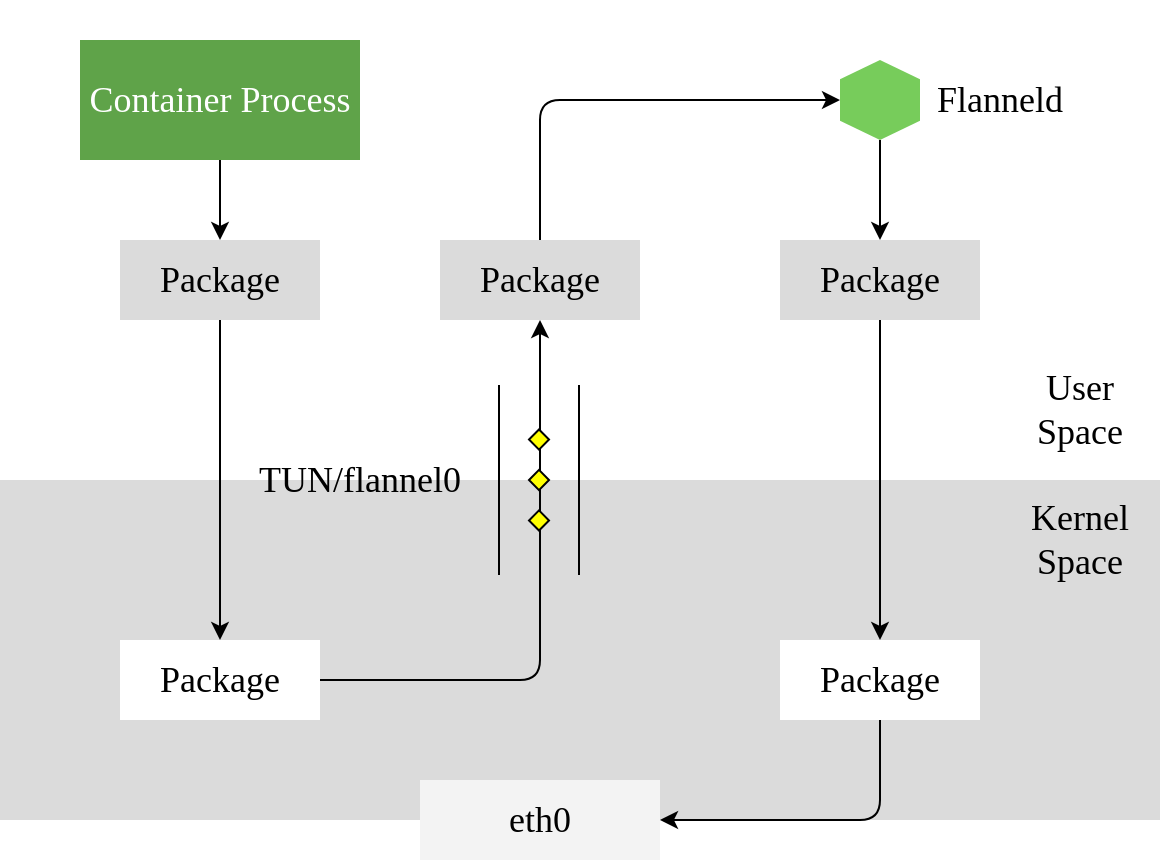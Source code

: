 <mxfile version="14.6.13" type="device"><diagram id="_mf5YnNyLOEZ22Et4ByT" name="第 1 页"><mxGraphModel dx="946" dy="1766" grid="1" gridSize="10" guides="1" tooltips="1" connect="1" arrows="1" fold="1" page="1" pageScale="1" pageWidth="827" pageHeight="1169" math="0" shadow="0"><root><mxCell id="0"/><mxCell id="1" parent="0"/><mxCell id="lLu2zm28SaOaw0bePs3j-15" value="" style="group" vertex="1" connectable="0" parent="1"><mxGeometry x="220" y="-70" width="580" height="410" as="geometry"/></mxCell><mxCell id="lLu2zm28SaOaw0bePs3j-3" value="" style="rounded=0;whiteSpace=wrap;html=1;fontFamily=Comic Sans MS;fontSize=18;fontColor=#FFFFFF;fillColor=#FFFFFF;strokeColor=none;" vertex="1" parent="lLu2zm28SaOaw0bePs3j-15"><mxGeometry width="580" height="240" as="geometry"/></mxCell><mxCell id="lLu2zm28SaOaw0bePs3j-1" value="" style="rounded=0;whiteSpace=wrap;html=1;strokeColor=none;fillColor=#DBDBDB;" vertex="1" parent="lLu2zm28SaOaw0bePs3j-15"><mxGeometry y="240" width="580" height="170" as="geometry"/></mxCell><mxCell id="lLu2zm28SaOaw0bePs3j-23" value="User Space" style="text;html=1;strokeColor=none;fillColor=none;align=center;verticalAlign=middle;whiteSpace=wrap;rounded=0;fontFamily=Comic Sans MS;fontSize=18;fontColor=#000000;" vertex="1" parent="lLu2zm28SaOaw0bePs3j-15"><mxGeometry x="520" y="195" width="40" height="20" as="geometry"/></mxCell><mxCell id="lLu2zm28SaOaw0bePs3j-24" value="Kernel Space" style="text;html=1;strokeColor=none;fillColor=none;align=center;verticalAlign=middle;whiteSpace=wrap;rounded=0;fontFamily=Comic Sans MS;fontSize=18;fontColor=#000000;" vertex="1" parent="lLu2zm28SaOaw0bePs3j-15"><mxGeometry x="520" y="260" width="40" height="20" as="geometry"/></mxCell><mxCell id="lLu2zm28SaOaw0bePs3j-2" value="Container Process" style="rounded=0;whiteSpace=wrap;html=1;strokeColor=none;fontFamily=Comic Sans MS;fontSize=18;fontColor=#FFFFFF;fillColor=#5FA349;" vertex="1" parent="1"><mxGeometry x="260" y="-50" width="140" height="60" as="geometry"/></mxCell><mxCell id="lLu2zm28SaOaw0bePs3j-4" value="Package" style="rounded=0;whiteSpace=wrap;html=1;fontFamily=Comic Sans MS;fontSize=18;fillColor=#DBDBDB;strokeColor=none;" vertex="1" parent="1"><mxGeometry x="280" y="50" width="100" height="40" as="geometry"/></mxCell><mxCell id="lLu2zm28SaOaw0bePs3j-5" value="Package" style="rounded=0;whiteSpace=wrap;html=1;fontFamily=Comic Sans MS;fontSize=18;fillColor=#FFFFFF;strokeColor=none;" vertex="1" parent="1"><mxGeometry x="280" y="250" width="100" height="40" as="geometry"/></mxCell><mxCell id="lLu2zm28SaOaw0bePs3j-7" value="TUN/flannel0" style="text;html=1;strokeColor=none;fillColor=none;align=center;verticalAlign=middle;whiteSpace=wrap;rounded=0;fontFamily=Comic Sans MS;fontSize=18;fontColor=#000000;" vertex="1" parent="1"><mxGeometry x="340" y="155" width="120" height="30" as="geometry"/></mxCell><mxCell id="lLu2zm28SaOaw0bePs3j-8" value="Package" style="rounded=0;whiteSpace=wrap;html=1;fontFamily=Comic Sans MS;fontSize=18;strokeColor=none;fillColor=#DBDBDB;" vertex="1" parent="1"><mxGeometry x="440" y="50" width="100" height="40" as="geometry"/></mxCell><mxCell id="lLu2zm28SaOaw0bePs3j-10" value="" style="whiteSpace=wrap;html=1;shape=mxgraph.basic.isocube;isoAngle=15;fontFamily=Comic Sans MS;fontSize=18;fontColor=#000000;fillColor=#77CC5B;strokeColor=none;" vertex="1" parent="1"><mxGeometry x="640" y="-40" width="40" height="40" as="geometry"/></mxCell><mxCell id="lLu2zm28SaOaw0bePs3j-11" value="Flanneld" style="text;html=1;strokeColor=none;fillColor=none;align=center;verticalAlign=middle;whiteSpace=wrap;rounded=0;fontFamily=Comic Sans MS;fontSize=18;fontColor=#000000;" vertex="1" parent="1"><mxGeometry x="700" y="-30" width="40" height="20" as="geometry"/></mxCell><mxCell id="lLu2zm28SaOaw0bePs3j-12" value="Package" style="rounded=0;whiteSpace=wrap;html=1;fontFamily=Comic Sans MS;fontSize=18;strokeColor=none;fillColor=#DBDBDB;" vertex="1" parent="1"><mxGeometry x="610" y="50" width="100" height="40" as="geometry"/></mxCell><mxCell id="lLu2zm28SaOaw0bePs3j-13" value="Package" style="rounded=0;whiteSpace=wrap;html=1;fontFamily=Comic Sans MS;fontSize=18;fillColor=#FFFFFF;strokeColor=none;" vertex="1" parent="1"><mxGeometry x="610" y="250" width="100" height="40" as="geometry"/></mxCell><mxCell id="lLu2zm28SaOaw0bePs3j-14" value="eth0" style="rounded=0;whiteSpace=wrap;html=1;fontFamily=Comic Sans MS;fontSize=18;fontColor=#000000;fillColor=#f3f3f3;strokeColor=none;" vertex="1" parent="1"><mxGeometry x="430" y="320" width="120" height="40" as="geometry"/></mxCell><mxCell id="lLu2zm28SaOaw0bePs3j-16" value="" style="endArrow=classic;html=1;fontFamily=Comic Sans MS;fontSize=18;fontColor=#000000;exitX=0.5;exitY=1;exitDx=0;exitDy=0;entryX=0.5;entryY=0;entryDx=0;entryDy=0;" edge="1" parent="1" source="lLu2zm28SaOaw0bePs3j-2" target="lLu2zm28SaOaw0bePs3j-4"><mxGeometry width="50" height="50" relative="1" as="geometry"><mxPoint x="30" y="200" as="sourcePoint"/><mxPoint x="80" y="150" as="targetPoint"/></mxGeometry></mxCell><mxCell id="lLu2zm28SaOaw0bePs3j-17" value="" style="endArrow=classic;html=1;fontFamily=Comic Sans MS;fontSize=18;fontColor=#000000;exitX=0.5;exitY=1;exitDx=0;exitDy=0;entryX=0.5;entryY=0;entryDx=0;entryDy=0;" edge="1" parent="1" source="lLu2zm28SaOaw0bePs3j-4" target="lLu2zm28SaOaw0bePs3j-5"><mxGeometry width="50" height="50" relative="1" as="geometry"><mxPoint x="60" y="250" as="sourcePoint"/><mxPoint x="110" y="200" as="targetPoint"/></mxGeometry></mxCell><mxCell id="lLu2zm28SaOaw0bePs3j-18" value="" style="edgeStyle=segmentEdgeStyle;endArrow=classic;html=1;fontFamily=Comic Sans MS;fontSize=18;fontColor=#000000;exitX=1;exitY=0.5;exitDx=0;exitDy=0;entryX=0.5;entryY=1;entryDx=0;entryDy=0;" edge="1" parent="1" source="lLu2zm28SaOaw0bePs3j-5" target="lLu2zm28SaOaw0bePs3j-8"><mxGeometry width="50" height="50" relative="1" as="geometry"><mxPoint x="80" y="340" as="sourcePoint"/><mxPoint x="130" y="290" as="targetPoint"/></mxGeometry></mxCell><mxCell id="lLu2zm28SaOaw0bePs3j-6" value="" style="verticalLabelPosition=bottom;verticalAlign=top;html=1;shape=mxgraph.flowchart.parallel_mode;pointerEvents=1;fontFamily=Comic Sans MS;fontSize=18;fontColor=#000000;fillColor=#FFFFFF;rotation=90;" vertex="1" parent="1"><mxGeometry x="442" y="150" width="95" height="40" as="geometry"/></mxCell><mxCell id="lLu2zm28SaOaw0bePs3j-19" value="" style="edgeStyle=segmentEdgeStyle;endArrow=classic;html=1;fontFamily=Comic Sans MS;fontSize=18;fontColor=#000000;exitX=0.5;exitY=0;exitDx=0;exitDy=0;entryX=0;entryY=0.5;entryDx=0;entryDy=0;entryPerimeter=0;" edge="1" parent="1" source="lLu2zm28SaOaw0bePs3j-8" target="lLu2zm28SaOaw0bePs3j-10"><mxGeometry width="50" height="50" relative="1" as="geometry"><mxPoint x="130" y="150" as="sourcePoint"/><mxPoint x="180" y="100" as="targetPoint"/><Array as="points"><mxPoint x="490" y="-20"/></Array></mxGeometry></mxCell><mxCell id="lLu2zm28SaOaw0bePs3j-20" value="" style="endArrow=classic;html=1;fontFamily=Comic Sans MS;fontSize=18;fontColor=#000000;exitX=0.5;exitY=1;exitDx=0;exitDy=0;exitPerimeter=0;entryX=0.5;entryY=0;entryDx=0;entryDy=0;" edge="1" parent="1" source="lLu2zm28SaOaw0bePs3j-10" target="lLu2zm28SaOaw0bePs3j-12"><mxGeometry width="50" height="50" relative="1" as="geometry"><mxPoint x="110" y="200" as="sourcePoint"/><mxPoint x="160" y="150" as="targetPoint"/></mxGeometry></mxCell><mxCell id="lLu2zm28SaOaw0bePs3j-21" value="" style="endArrow=classic;html=1;fontFamily=Comic Sans MS;fontSize=18;fontColor=#000000;exitX=0.5;exitY=1;exitDx=0;exitDy=0;entryX=0.5;entryY=0;entryDx=0;entryDy=0;" edge="1" parent="1" source="lLu2zm28SaOaw0bePs3j-12" target="lLu2zm28SaOaw0bePs3j-13"><mxGeometry width="50" height="50" relative="1" as="geometry"><mxPoint x="30" y="200" as="sourcePoint"/><mxPoint x="80" y="150" as="targetPoint"/></mxGeometry></mxCell><mxCell id="lLu2zm28SaOaw0bePs3j-22" value="" style="edgeStyle=segmentEdgeStyle;endArrow=classic;html=1;fontFamily=Comic Sans MS;fontSize=18;fontColor=#000000;exitX=0.5;exitY=1;exitDx=0;exitDy=0;entryX=1;entryY=0.5;entryDx=0;entryDy=0;" edge="1" parent="1" source="lLu2zm28SaOaw0bePs3j-13" target="lLu2zm28SaOaw0bePs3j-14"><mxGeometry width="50" height="50" relative="1" as="geometry"><mxPoint x="140" y="400" as="sourcePoint"/><mxPoint x="190" y="350" as="targetPoint"/><Array as="points"><mxPoint x="660" y="340"/></Array></mxGeometry></mxCell></root></mxGraphModel></diagram></mxfile>